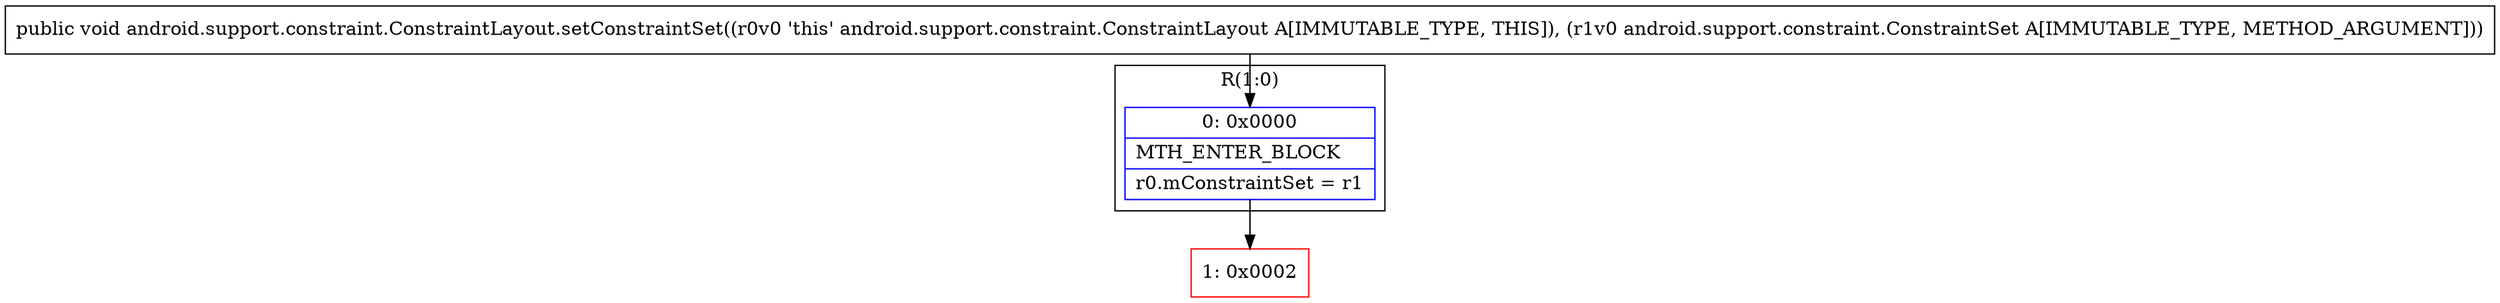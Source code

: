 digraph "CFG forandroid.support.constraint.ConstraintLayout.setConstraintSet(Landroid\/support\/constraint\/ConstraintSet;)V" {
subgraph cluster_Region_909376654 {
label = "R(1:0)";
node [shape=record,color=blue];
Node_0 [shape=record,label="{0\:\ 0x0000|MTH_ENTER_BLOCK\l|r0.mConstraintSet = r1\l}"];
}
Node_1 [shape=record,color=red,label="{1\:\ 0x0002}"];
MethodNode[shape=record,label="{public void android.support.constraint.ConstraintLayout.setConstraintSet((r0v0 'this' android.support.constraint.ConstraintLayout A[IMMUTABLE_TYPE, THIS]), (r1v0 android.support.constraint.ConstraintSet A[IMMUTABLE_TYPE, METHOD_ARGUMENT])) }"];
MethodNode -> Node_0;
Node_0 -> Node_1;
}

